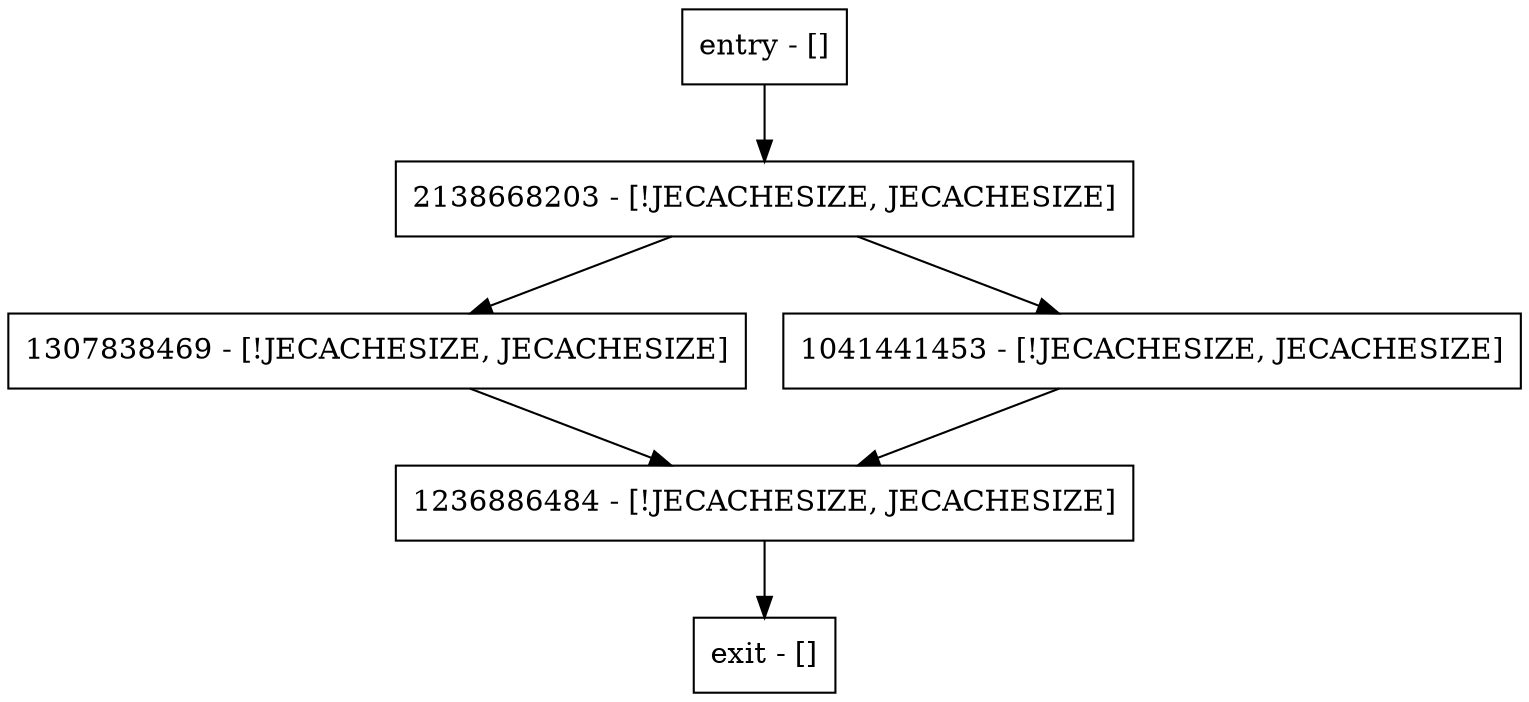 digraph <init> {
node [shape=record];
entry [label="entry - []"];
exit [label="exit - []"];
2138668203 [label="2138668203 - [!JECACHESIZE, JECACHESIZE]"];
1236886484 [label="1236886484 - [!JECACHESIZE, JECACHESIZE]"];
1307838469 [label="1307838469 - [!JECACHESIZE, JECACHESIZE]"];
1041441453 [label="1041441453 - [!JECACHESIZE, JECACHESIZE]"];
entry;
exit;
entry -> 2138668203;
2138668203 -> 1307838469;
2138668203 -> 1041441453;
1236886484 -> exit;
1307838469 -> 1236886484;
1041441453 -> 1236886484;
}
